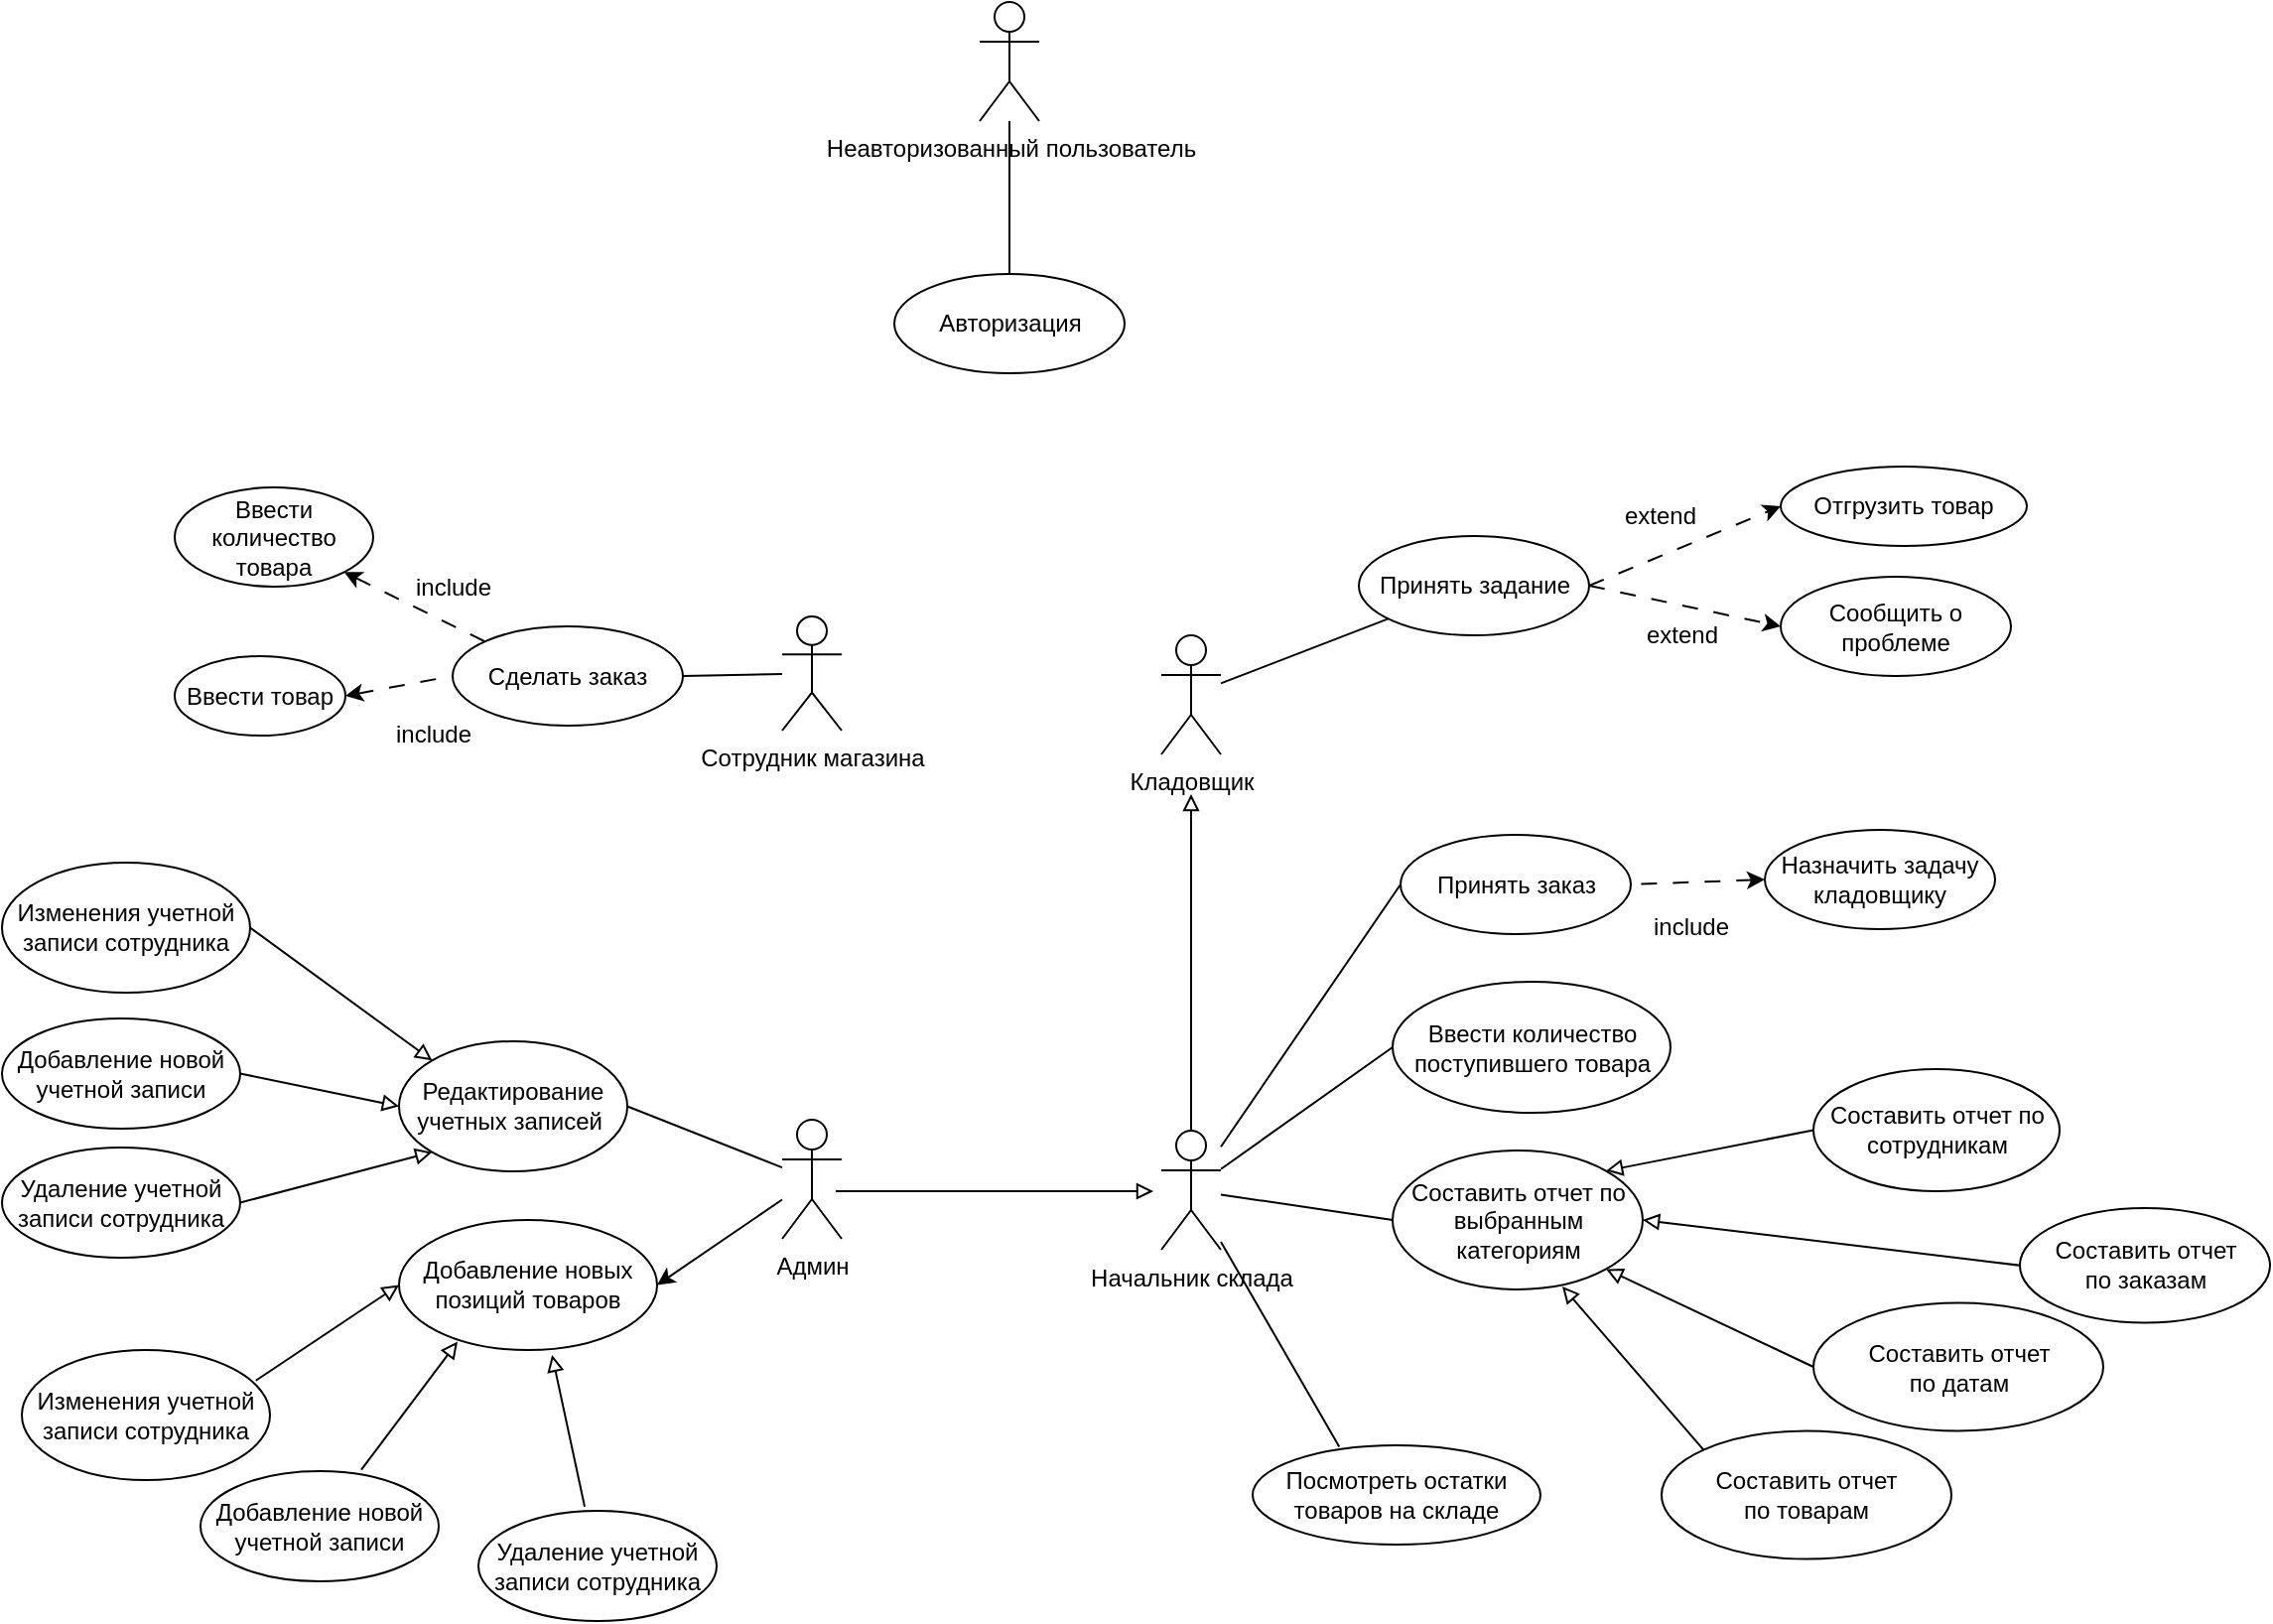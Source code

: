 <mxfile version="24.0.1" type="device">
  <diagram name="Страница — 1" id="t2iSeuDeXfLZz8AlIME1">
    <mxGraphModel dx="1884" dy="949" grid="1" gridSize="10" guides="1" tooltips="1" connect="1" arrows="1" fold="1" page="1" pageScale="1" pageWidth="827" pageHeight="1169" math="0" shadow="0">
      <root>
        <mxCell id="0" />
        <mxCell id="1" parent="0" />
        <mxCell id="NtVApqarFYDSAofZwKIq-60" value="Кладовщик" style="shape=umlActor;verticalLabelPosition=bottom;verticalAlign=top;html=1;outlineConnect=0;" parent="1" vertex="1">
          <mxGeometry x="744" y="409" width="30" height="60" as="geometry" />
        </mxCell>
        <mxCell id="NtVApqarFYDSAofZwKIq-61" value="Авторизация" style="ellipse;whiteSpace=wrap;html=1;" parent="1" vertex="1">
          <mxGeometry x="609.5" y="227" width="116" height="50" as="geometry" />
        </mxCell>
        <mxCell id="NtVApqarFYDSAofZwKIq-62" value="Ввести количество поступившего товара" style="ellipse;whiteSpace=wrap;html=1;" parent="1" vertex="1">
          <mxGeometry x="860.5" y="583.5" width="140" height="66" as="geometry" />
        </mxCell>
        <mxCell id="NtVApqarFYDSAofZwKIq-63" value="Принять задание" style="ellipse;whiteSpace=wrap;html=1;" parent="1" vertex="1">
          <mxGeometry x="843.5" y="359" width="116" height="50" as="geometry" />
        </mxCell>
        <mxCell id="NtVApqarFYDSAofZwKIq-64" value="" style="endArrow=none;html=1;rounded=0;endFill=0;" parent="1" source="NtVApqarFYDSAofZwKIq-60" target="NtVApqarFYDSAofZwKIq-63" edge="1">
          <mxGeometry width="50" height="50" relative="1" as="geometry">
            <mxPoint x="864" y="464" as="sourcePoint" />
            <mxPoint x="914" y="414" as="targetPoint" />
          </mxGeometry>
        </mxCell>
        <mxCell id="NtVApqarFYDSAofZwKIq-65" value="Начальник склада" style="shape=umlActor;verticalLabelPosition=bottom;verticalAlign=top;html=1;outlineConnect=0;" parent="1" vertex="1">
          <mxGeometry x="744" y="658.5" width="30" height="60" as="geometry" />
        </mxCell>
        <mxCell id="NtVApqarFYDSAofZwKIq-66" value="" style="endArrow=block;html=1;rounded=0;endFill=0;exitX=0.5;exitY=0;exitDx=0;exitDy=0;exitPerimeter=0;" parent="1" source="NtVApqarFYDSAofZwKIq-65" edge="1">
          <mxGeometry width="50" height="50" relative="1" as="geometry">
            <mxPoint x="759" y="709" as="sourcePoint" />
            <mxPoint x="759" y="489" as="targetPoint" />
          </mxGeometry>
        </mxCell>
        <mxCell id="NtVApqarFYDSAofZwKIq-67" value="Принять заказ" style="ellipse;whiteSpace=wrap;html=1;" parent="1" vertex="1">
          <mxGeometry x="864.5" y="509.5" width="116" height="50" as="geometry" />
        </mxCell>
        <mxCell id="NtVApqarFYDSAofZwKIq-68" value="Составить отчет по выбранным категориям" style="ellipse;whiteSpace=wrap;html=1;" parent="1" vertex="1">
          <mxGeometry x="860.5" y="668.5" width="126" height="70" as="geometry" />
        </mxCell>
        <mxCell id="NtVApqarFYDSAofZwKIq-69" value="" style="endArrow=none;html=1;rounded=0;entryX=0;entryY=0.5;entryDx=0;entryDy=0;endFill=0;" parent="1" source="NtVApqarFYDSAofZwKIq-65" target="NtVApqarFYDSAofZwKIq-68" edge="1">
          <mxGeometry width="50" height="50" relative="1" as="geometry">
            <mxPoint x="954" y="569" as="sourcePoint" />
            <mxPoint x="1004" y="519" as="targetPoint" />
          </mxGeometry>
        </mxCell>
        <mxCell id="NtVApqarFYDSAofZwKIq-70" value="" style="endArrow=none;html=1;rounded=0;entryX=0;entryY=0.5;entryDx=0;entryDy=0;endFill=0;" parent="1" source="NtVApqarFYDSAofZwKIq-65" target="NtVApqarFYDSAofZwKIq-67" edge="1">
          <mxGeometry width="50" height="50" relative="1" as="geometry">
            <mxPoint x="954" y="729" as="sourcePoint" />
            <mxPoint x="1004" y="679" as="targetPoint" />
          </mxGeometry>
        </mxCell>
        <mxCell id="NtVApqarFYDSAofZwKIq-71" value="Назначить задачу кладовщику" style="ellipse;whiteSpace=wrap;html=1;" parent="1" vertex="1">
          <mxGeometry x="1048" y="507" width="116" height="50" as="geometry" />
        </mxCell>
        <mxCell id="NtVApqarFYDSAofZwKIq-72" style="edgeStyle=orthogonalEdgeStyle;rounded=0;orthogonalLoop=1;jettySize=auto;html=1;endArrow=block;endFill=0;" parent="1" edge="1">
          <mxGeometry relative="1" as="geometry">
            <mxPoint x="580" y="689" as="sourcePoint" />
            <mxPoint x="740" y="689" as="targetPoint" />
          </mxGeometry>
        </mxCell>
        <mxCell id="NtVApqarFYDSAofZwKIq-73" value="Админ" style="shape=umlActor;verticalLabelPosition=bottom;verticalAlign=top;html=1;outlineConnect=0;" parent="1" vertex="1">
          <mxGeometry x="553" y="653" width="30" height="60" as="geometry" />
        </mxCell>
        <mxCell id="NtVApqarFYDSAofZwKIq-74" value="Составить отчет по сотрудникам" style="ellipse;whiteSpace=wrap;html=1;" parent="1" vertex="1">
          <mxGeometry x="1072.5" y="627.5" width="124" height="61.5" as="geometry" />
        </mxCell>
        <mxCell id="NtVApqarFYDSAofZwKIq-75" value="" style="endArrow=none;html=1;strokeWidth=1;rounded=0;entryX=0;entryY=0.5;entryDx=0;entryDy=0;exitX=1;exitY=0;exitDx=0;exitDy=0;startArrow=block;startFill=0;endFill=0;" parent="1" source="NtVApqarFYDSAofZwKIq-68" target="NtVApqarFYDSAofZwKIq-74" edge="1">
          <mxGeometry width="50" height="50" relative="1" as="geometry">
            <mxPoint x="1010.5" y="549.5" as="sourcePoint" />
            <mxPoint x="1060.5" y="499.5" as="targetPoint" />
          </mxGeometry>
        </mxCell>
        <mxCell id="NtVApqarFYDSAofZwKIq-76" value="Добавление новых позиций товаров" style="ellipse;whiteSpace=wrap;html=1;" parent="1" vertex="1">
          <mxGeometry x="360" y="703.5" width="130" height="65.5" as="geometry" />
        </mxCell>
        <mxCell id="NtVApqarFYDSAofZwKIq-77" value="" style="endArrow=classic;html=1;rounded=0;entryX=1;entryY=0.5;entryDx=0;entryDy=0;startArrow=none;startFill=0;endFill=1;" parent="1" source="NtVApqarFYDSAofZwKIq-73" target="NtVApqarFYDSAofZwKIq-76" edge="1">
          <mxGeometry width="50" height="50" relative="1" as="geometry">
            <mxPoint x="525" y="223" as="sourcePoint" />
            <mxPoint x="575" y="173" as="targetPoint" />
          </mxGeometry>
        </mxCell>
        <mxCell id="NtVApqarFYDSAofZwKIq-78" value="Редактирование учетных записей&amp;nbsp;" style="ellipse;whiteSpace=wrap;html=1;" parent="1" vertex="1">
          <mxGeometry x="360" y="613.5" width="115" height="65.5" as="geometry" />
        </mxCell>
        <mxCell id="NtVApqarFYDSAofZwKIq-79" value="" style="endArrow=none;html=1;rounded=0;exitX=1;exitY=0.5;exitDx=0;exitDy=0;endFill=0;startArrow=none;startFill=0;" parent="1" source="NtVApqarFYDSAofZwKIq-78" target="NtVApqarFYDSAofZwKIq-73" edge="1">
          <mxGeometry width="50" height="50" relative="1" as="geometry">
            <mxPoint x="525" y="223" as="sourcePoint" />
            <mxPoint x="575" y="173" as="targetPoint" />
          </mxGeometry>
        </mxCell>
        <mxCell id="NtVApqarFYDSAofZwKIq-80" value="Сотрудник магазина" style="shape=umlActor;verticalLabelPosition=bottom;verticalAlign=top;html=1;outlineConnect=0;" parent="1" vertex="1">
          <mxGeometry x="553" y="399.5" width="30" height="57.5" as="geometry" />
        </mxCell>
        <mxCell id="NtVApqarFYDSAofZwKIq-83" value="Сделать заказ" style="ellipse;whiteSpace=wrap;html=1;" parent="1" vertex="1">
          <mxGeometry x="387" y="404.5" width="116" height="50" as="geometry" />
        </mxCell>
        <mxCell id="NtVApqarFYDSAofZwKIq-84" value="" style="endArrow=none;html=1;rounded=0;entryX=1;entryY=0.5;entryDx=0;entryDy=0;endFill=0;" parent="1" source="NtVApqarFYDSAofZwKIq-80" target="NtVApqarFYDSAofZwKIq-83" edge="1">
          <mxGeometry width="50" height="50" relative="1" as="geometry">
            <mxPoint x="807" y="719.5" as="sourcePoint" />
            <mxPoint x="857" y="669.5" as="targetPoint" />
          </mxGeometry>
        </mxCell>
        <mxCell id="NtVApqarFYDSAofZwKIq-85" value="Сообщить о проблеме" style="ellipse;whiteSpace=wrap;html=1;" parent="1" vertex="1">
          <mxGeometry x="1056" y="379.5" width="116" height="50" as="geometry" />
        </mxCell>
        <mxCell id="NtVApqarFYDSAofZwKIq-86" value="" style="endArrow=none;dashed=1;html=1;dashPattern=8 8;strokeWidth=1;rounded=0;entryX=1;entryY=0.5;entryDx=0;entryDy=0;exitX=0;exitY=0.5;exitDx=0;exitDy=0;endFill=0;startArrow=classic;startFill=1;" parent="1" source="NtVApqarFYDSAofZwKIq-71" target="NtVApqarFYDSAofZwKIq-67" edge="1">
          <mxGeometry width="50" height="50" relative="1" as="geometry">
            <mxPoint x="994.5" y="614.5" as="sourcePoint" />
            <mxPoint x="1054.5" y="484.5" as="targetPoint" />
          </mxGeometry>
        </mxCell>
        <mxCell id="NtVApqarFYDSAofZwKIq-87" value="include" style="text;html=1;strokeColor=none;fillColor=none;align=center;verticalAlign=middle;whiteSpace=wrap;rounded=0;" parent="1" vertex="1">
          <mxGeometry x="980.5" y="541.25" width="60" height="30" as="geometry" />
        </mxCell>
        <mxCell id="NtVApqarFYDSAofZwKIq-88" value="Ввести товар" style="ellipse;whiteSpace=wrap;html=1;" parent="1" vertex="1">
          <mxGeometry x="247" y="419.5" width="86" height="40" as="geometry" />
        </mxCell>
        <mxCell id="NtVApqarFYDSAofZwKIq-89" value="include" style="text;html=1;align=center;verticalAlign=middle;resizable=0;points=[];autosize=1;strokeColor=none;fillColor=none;" parent="1" vertex="1">
          <mxGeometry x="357" y="369.5" width="60" height="30" as="geometry" />
        </mxCell>
        <mxCell id="NtVApqarFYDSAofZwKIq-90" value="Ввести количество товара" style="ellipse;whiteSpace=wrap;html=1;" parent="1" vertex="1">
          <mxGeometry x="247" y="334.5" width="100" height="50" as="geometry" />
        </mxCell>
        <mxCell id="NtVApqarFYDSAofZwKIq-91" value="include" style="text;html=1;align=center;verticalAlign=middle;resizable=0;points=[];autosize=1;strokeColor=none;fillColor=none;" parent="1" vertex="1">
          <mxGeometry x="347" y="444" width="60" height="30" as="geometry" />
        </mxCell>
        <mxCell id="NtVApqarFYDSAofZwKIq-92" value="" style="endArrow=none;html=1;rounded=0;entryX=0;entryY=0.5;entryDx=0;entryDy=0;endFill=0;" parent="1" source="NtVApqarFYDSAofZwKIq-65" target="NtVApqarFYDSAofZwKIq-62" edge="1">
          <mxGeometry width="50" height="50" relative="1" as="geometry">
            <mxPoint x="884" y="689" as="sourcePoint" />
            <mxPoint x="934" y="639" as="targetPoint" />
          </mxGeometry>
        </mxCell>
        <mxCell id="NtVApqarFYDSAofZwKIq-93" value="&amp;nbsp;" style="text;html=1;align=center;verticalAlign=middle;resizable=0;points=[];autosize=1;strokeColor=none;fillColor=none;" parent="1" vertex="1">
          <mxGeometry x="1074" y="364" width="30" height="30" as="geometry" />
        </mxCell>
        <mxCell id="NtVApqarFYDSAofZwKIq-94" value="Изменения учетной записи сотрудника" style="ellipse;whiteSpace=wrap;html=1;" parent="1" vertex="1">
          <mxGeometry x="160" y="523.5" width="125" height="65.5" as="geometry" />
        </mxCell>
        <mxCell id="NtVApqarFYDSAofZwKIq-95" value="Добавление новой учетной записи" style="ellipse;whiteSpace=wrap;html=1;" parent="1" vertex="1">
          <mxGeometry x="160" y="602" width="120" height="55.5" as="geometry" />
        </mxCell>
        <mxCell id="NtVApqarFYDSAofZwKIq-96" value="Удаление учетной записи сотрудника" style="ellipse;whiteSpace=wrap;html=1;" parent="1" vertex="1">
          <mxGeometry x="160" y="667" width="120" height="55.5" as="geometry" />
        </mxCell>
        <mxCell id="NtVApqarFYDSAofZwKIq-97" value="" style="endArrow=none;html=1;rounded=0;exitX=0;exitY=0;exitDx=0;exitDy=0;entryX=1;entryY=0.5;entryDx=0;entryDy=0;startArrow=block;startFill=0;" parent="1" source="NtVApqarFYDSAofZwKIq-78" target="NtVApqarFYDSAofZwKIq-94" edge="1">
          <mxGeometry width="50" height="50" relative="1" as="geometry">
            <mxPoint x="16.0" y="707.633" as="sourcePoint" />
            <mxPoint x="112.77" y="648" as="targetPoint" />
          </mxGeometry>
        </mxCell>
        <mxCell id="NtVApqarFYDSAofZwKIq-98" value="" style="endArrow=none;html=1;rounded=0;exitX=0;exitY=1;exitDx=0;exitDy=0;entryX=1;entryY=0.5;entryDx=0;entryDy=0;startArrow=block;startFill=0;" parent="1" source="NtVApqarFYDSAofZwKIq-78" target="NtVApqarFYDSAofZwKIq-96" edge="1">
          <mxGeometry width="50" height="50" relative="1" as="geometry">
            <mxPoint x="16.0" y="753.867" as="sourcePoint" />
            <mxPoint x="162.77" y="670" as="targetPoint" />
          </mxGeometry>
        </mxCell>
        <mxCell id="NtVApqarFYDSAofZwKIq-99" value="" style="edgeStyle=orthogonalEdgeStyle;rounded=0;orthogonalLoop=1;jettySize=auto;html=1;endArrow=none;endFill=0;" parent="1" source="NtVApqarFYDSAofZwKIq-100" target="NtVApqarFYDSAofZwKIq-61" edge="1">
          <mxGeometry relative="1" as="geometry" />
        </mxCell>
        <mxCell id="NtVApqarFYDSAofZwKIq-100" value="Неавторизованный пользователь" style="shape=umlActor;verticalLabelPosition=bottom;verticalAlign=top;html=1;outlineConnect=0;" parent="1" vertex="1">
          <mxGeometry x="652.5" y="90" width="30" height="60" as="geometry" />
        </mxCell>
        <mxCell id="NtVApqarFYDSAofZwKIq-101" value="" style="endArrow=block;html=1;rounded=0;exitX=1;exitY=0.5;exitDx=0;exitDy=0;endFill=0;entryX=0;entryY=0.5;entryDx=0;entryDy=0;" parent="1" source="NtVApqarFYDSAofZwKIq-95" target="NtVApqarFYDSAofZwKIq-78" edge="1">
          <mxGeometry width="50" height="50" relative="1" as="geometry">
            <mxPoint x="290" y="728.5" as="sourcePoint" />
            <mxPoint x="340" y="678.5" as="targetPoint" />
          </mxGeometry>
        </mxCell>
        <mxCell id="NtVApqarFYDSAofZwKIq-102" value="" style="endArrow=classic;html=1;rounded=0;entryX=1;entryY=1;entryDx=0;entryDy=0;startArrow=none;startFill=0;endFill=1;dashed=1;dashPattern=8 8;" parent="1" target="NtVApqarFYDSAofZwKIq-90" edge="1">
          <mxGeometry width="50" height="50" relative="1" as="geometry">
            <mxPoint x="403" y="412" as="sourcePoint" />
            <mxPoint x="297" y="149.5" as="targetPoint" />
          </mxGeometry>
        </mxCell>
        <mxCell id="NtVApqarFYDSAofZwKIq-103" value="" style="endArrow=none;html=1;rounded=0;exitX=1;exitY=0.5;exitDx=0;exitDy=0;entryX=0;entryY=0.5;entryDx=0;entryDy=0;endFill=0;startArrow=classic;startFill=1;dashed=1;dashPattern=8 8;" parent="1" source="NtVApqarFYDSAofZwKIq-88" target="NtVApqarFYDSAofZwKIq-83" edge="1">
          <mxGeometry width="50" height="50" relative="1" as="geometry">
            <mxPoint x="417" y="559.5" as="sourcePoint" />
            <mxPoint x="467" y="509.5" as="targetPoint" />
          </mxGeometry>
        </mxCell>
        <mxCell id="NtVApqarFYDSAofZwKIq-104" value="Отгрузить товар" style="ellipse;whiteSpace=wrap;html=1;" parent="1" vertex="1">
          <mxGeometry x="1056" y="324" width="124" height="40" as="geometry" />
        </mxCell>
        <mxCell id="NtVApqarFYDSAofZwKIq-105" value="" style="endArrow=classic;dashed=1;html=1;dashPattern=8 8;strokeWidth=1;rounded=0;entryX=0;entryY=0.5;entryDx=0;entryDy=0;exitX=1;exitY=0.5;exitDx=0;exitDy=0;startArrow=none;startFill=0;endFill=1;" parent="1" source="NtVApqarFYDSAofZwKIq-63" target="NtVApqarFYDSAofZwKIq-104" edge="1">
          <mxGeometry width="50" height="50" relative="1" as="geometry">
            <mxPoint x="959.5" y="305" as="sourcePoint" />
            <mxPoint x="1063.5" y="278" as="targetPoint" />
          </mxGeometry>
        </mxCell>
        <mxCell id="NtVApqarFYDSAofZwKIq-106" value="extend" style="text;html=1;align=center;verticalAlign=middle;resizable=0;points=[];autosize=1;strokeColor=none;fillColor=none;" parent="1" vertex="1">
          <mxGeometry x="964.5" y="334" width="60" height="30" as="geometry" />
        </mxCell>
        <mxCell id="NtVApqarFYDSAofZwKIq-107" value="Составить отчет по&amp;nbsp;заказам" style="ellipse;whiteSpace=wrap;html=1;" parent="1" vertex="1">
          <mxGeometry x="1176.5" y="697.5" width="126" height="57.75" as="geometry" />
        </mxCell>
        <mxCell id="NtVApqarFYDSAofZwKIq-108" value="" style="endArrow=none;html=1;strokeWidth=1;rounded=0;entryX=0;entryY=0.5;entryDx=0;entryDy=0;exitX=1;exitY=0.5;exitDx=0;exitDy=0;startArrow=block;startFill=0;endFill=0;" parent="1" source="NtVApqarFYDSAofZwKIq-68" target="NtVApqarFYDSAofZwKIq-107" edge="1">
          <mxGeometry width="50" height="50" relative="1" as="geometry">
            <mxPoint x="996.5" y="713.5" as="sourcePoint" />
            <mxPoint x="1070.5" y="509.5" as="targetPoint" />
          </mxGeometry>
        </mxCell>
        <mxCell id="NtVApqarFYDSAofZwKIq-109" value="Составить отчет по&amp;nbsp;датам" style="ellipse;whiteSpace=wrap;html=1;" parent="1" vertex="1">
          <mxGeometry x="1072.5" y="745.25" width="146" height="64.5" as="geometry" />
        </mxCell>
        <mxCell id="NtVApqarFYDSAofZwKIq-110" value="" style="endArrow=none;html=1;strokeWidth=1;rounded=0;entryX=0;entryY=0.5;entryDx=0;entryDy=0;exitX=1;exitY=1;exitDx=0;exitDy=0;startArrow=block;startFill=0;endFill=0;" parent="1" source="NtVApqarFYDSAofZwKIq-68" target="NtVApqarFYDSAofZwKIq-109" edge="1">
          <mxGeometry width="50" height="50" relative="1" as="geometry">
            <mxPoint x="1006.5" y="723.5" as="sourcePoint" />
            <mxPoint x="1080.5" y="519.5" as="targetPoint" />
          </mxGeometry>
        </mxCell>
        <mxCell id="NtVApqarFYDSAofZwKIq-111" value="Посмотреть остатки товаров на складе" style="ellipse;whiteSpace=wrap;html=1;" parent="1" vertex="1">
          <mxGeometry x="790" y="817" width="145" height="50" as="geometry" />
        </mxCell>
        <mxCell id="NtVApqarFYDSAofZwKIq-112" value="" style="endArrow=none;html=1;rounded=0;exitX=0.301;exitY=0.016;exitDx=0;exitDy=0;endFill=0;startArrow=none;startFill=0;exitPerimeter=0;" parent="1" source="NtVApqarFYDSAofZwKIq-111" target="NtVApqarFYDSAofZwKIq-65" edge="1">
          <mxGeometry width="50" height="50" relative="1" as="geometry">
            <mxPoint x="526" y="947" as="sourcePoint" />
            <mxPoint x="576" y="897" as="targetPoint" />
          </mxGeometry>
        </mxCell>
        <mxCell id="NtVApqarFYDSAofZwKIq-113" value="" style="endArrow=classic;dashed=1;html=1;dashPattern=8 8;strokeWidth=1;rounded=0;entryX=0;entryY=0.5;entryDx=0;entryDy=0;exitX=1;exitY=0.5;exitDx=0;exitDy=0;startArrow=none;startFill=0;endFill=1;" parent="1" source="NtVApqarFYDSAofZwKIq-63" target="NtVApqarFYDSAofZwKIq-85" edge="1">
          <mxGeometry width="50" height="50" relative="1" as="geometry">
            <mxPoint x="970" y="394" as="sourcePoint" />
            <mxPoint x="1066" y="354" as="targetPoint" />
          </mxGeometry>
        </mxCell>
        <mxCell id="NtVApqarFYDSAofZwKIq-114" value="extend" style="text;html=1;align=center;verticalAlign=middle;resizable=0;points=[];autosize=1;strokeColor=none;fillColor=none;" parent="1" vertex="1">
          <mxGeometry x="976" y="394" width="60" height="30" as="geometry" />
        </mxCell>
        <mxCell id="NtVApqarFYDSAofZwKIq-115" value="" style="endArrow=none;html=1;strokeWidth=1;rounded=0;entryX=0;entryY=0;entryDx=0;entryDy=0;startArrow=block;startFill=0;endFill=0;" parent="1" target="NtVApqarFYDSAofZwKIq-116" edge="1">
          <mxGeometry width="50" height="50" relative="1" as="geometry">
            <mxPoint x="946" y="737" as="sourcePoint" />
            <mxPoint x="1031" y="785.5" as="targetPoint" />
          </mxGeometry>
        </mxCell>
        <mxCell id="NtVApqarFYDSAofZwKIq-116" value="Составить отчет по&amp;nbsp;товарам" style="ellipse;whiteSpace=wrap;html=1;" parent="1" vertex="1">
          <mxGeometry x="996" y="809.75" width="146" height="64.5" as="geometry" />
        </mxCell>
        <mxCell id="lKS8t6X3atTh-c9-ICnX-1" value="Изменения учетной записи сотрудника" style="ellipse;whiteSpace=wrap;html=1;" vertex="1" parent="1">
          <mxGeometry x="170" y="769" width="125" height="65.5" as="geometry" />
        </mxCell>
        <mxCell id="lKS8t6X3atTh-c9-ICnX-2" value="Добавление новой учетной записи" style="ellipse;whiteSpace=wrap;html=1;" vertex="1" parent="1">
          <mxGeometry x="260" y="830" width="120" height="55.5" as="geometry" />
        </mxCell>
        <mxCell id="lKS8t6X3atTh-c9-ICnX-3" value="Удаление учетной записи сотрудника" style="ellipse;whiteSpace=wrap;html=1;" vertex="1" parent="1">
          <mxGeometry x="400" y="850" width="120" height="55.5" as="geometry" />
        </mxCell>
        <mxCell id="lKS8t6X3atTh-c9-ICnX-4" value="" style="endArrow=none;html=1;rounded=0;exitX=0;exitY=0.5;exitDx=0;exitDy=0;entryX=0.943;entryY=0.235;entryDx=0;entryDy=0;startArrow=block;startFill=0;entryPerimeter=0;" edge="1" parent="1" source="NtVApqarFYDSAofZwKIq-76" target="lKS8t6X3atTh-c9-ICnX-1">
          <mxGeometry width="50" height="50" relative="1" as="geometry">
            <mxPoint x="360" y="808" as="sourcePoint" />
            <mxPoint x="269" y="740" as="targetPoint" />
          </mxGeometry>
        </mxCell>
        <mxCell id="lKS8t6X3atTh-c9-ICnX-5" value="" style="endArrow=none;html=1;rounded=0;exitX=0.227;exitY=0.936;exitDx=0;exitDy=0;entryX=0.675;entryY=-0.012;entryDx=0;entryDy=0;startArrow=block;startFill=0;entryPerimeter=0;exitPerimeter=0;" edge="1" parent="1" source="NtVApqarFYDSAofZwKIq-76" target="lKS8t6X3atTh-c9-ICnX-2">
          <mxGeometry width="50" height="50" relative="1" as="geometry">
            <mxPoint x="370" y="746" as="sourcePoint" />
            <mxPoint x="298" y="794" as="targetPoint" />
          </mxGeometry>
        </mxCell>
        <mxCell id="lKS8t6X3atTh-c9-ICnX-6" value="" style="endArrow=none;html=1;rounded=0;exitX=0.593;exitY=1.038;exitDx=0;exitDy=0;entryX=0.446;entryY=-0.038;entryDx=0;entryDy=0;startArrow=block;startFill=0;entryPerimeter=0;exitPerimeter=0;" edge="1" parent="1" source="NtVApqarFYDSAofZwKIq-76" target="lKS8t6X3atTh-c9-ICnX-3">
          <mxGeometry width="50" height="50" relative="1" as="geometry">
            <mxPoint x="380" y="756" as="sourcePoint" />
            <mxPoint x="308" y="804" as="targetPoint" />
          </mxGeometry>
        </mxCell>
      </root>
    </mxGraphModel>
  </diagram>
</mxfile>
